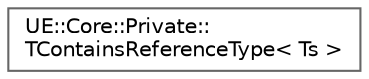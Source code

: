 digraph "Graphical Class Hierarchy"
{
 // INTERACTIVE_SVG=YES
 // LATEX_PDF_SIZE
  bgcolor="transparent";
  edge [fontname=Helvetica,fontsize=10,labelfontname=Helvetica,labelfontsize=10];
  node [fontname=Helvetica,fontsize=10,shape=box,height=0.2,width=0.4];
  rankdir="LR";
  Node0 [id="Node000000",label="UE::Core::Private::\lTContainsReferenceType\< Ts \>",height=0.2,width=0.4,color="grey40", fillcolor="white", style="filled",URL="$d1/d4b/structUE_1_1Core_1_1Private_1_1TContainsReferenceType.html",tooltip="Determine if any of the types in a template parameter pack are references."];
}
